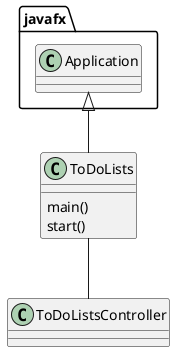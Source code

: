 @startuml
'https://plantuml.com/class-diagram

class ToDoLists{
    main()
    start()
}
class ToDoListsController{}

javafx.Application <|-- ToDoLists

ToDoLists -- ToDoListsController

@enduml